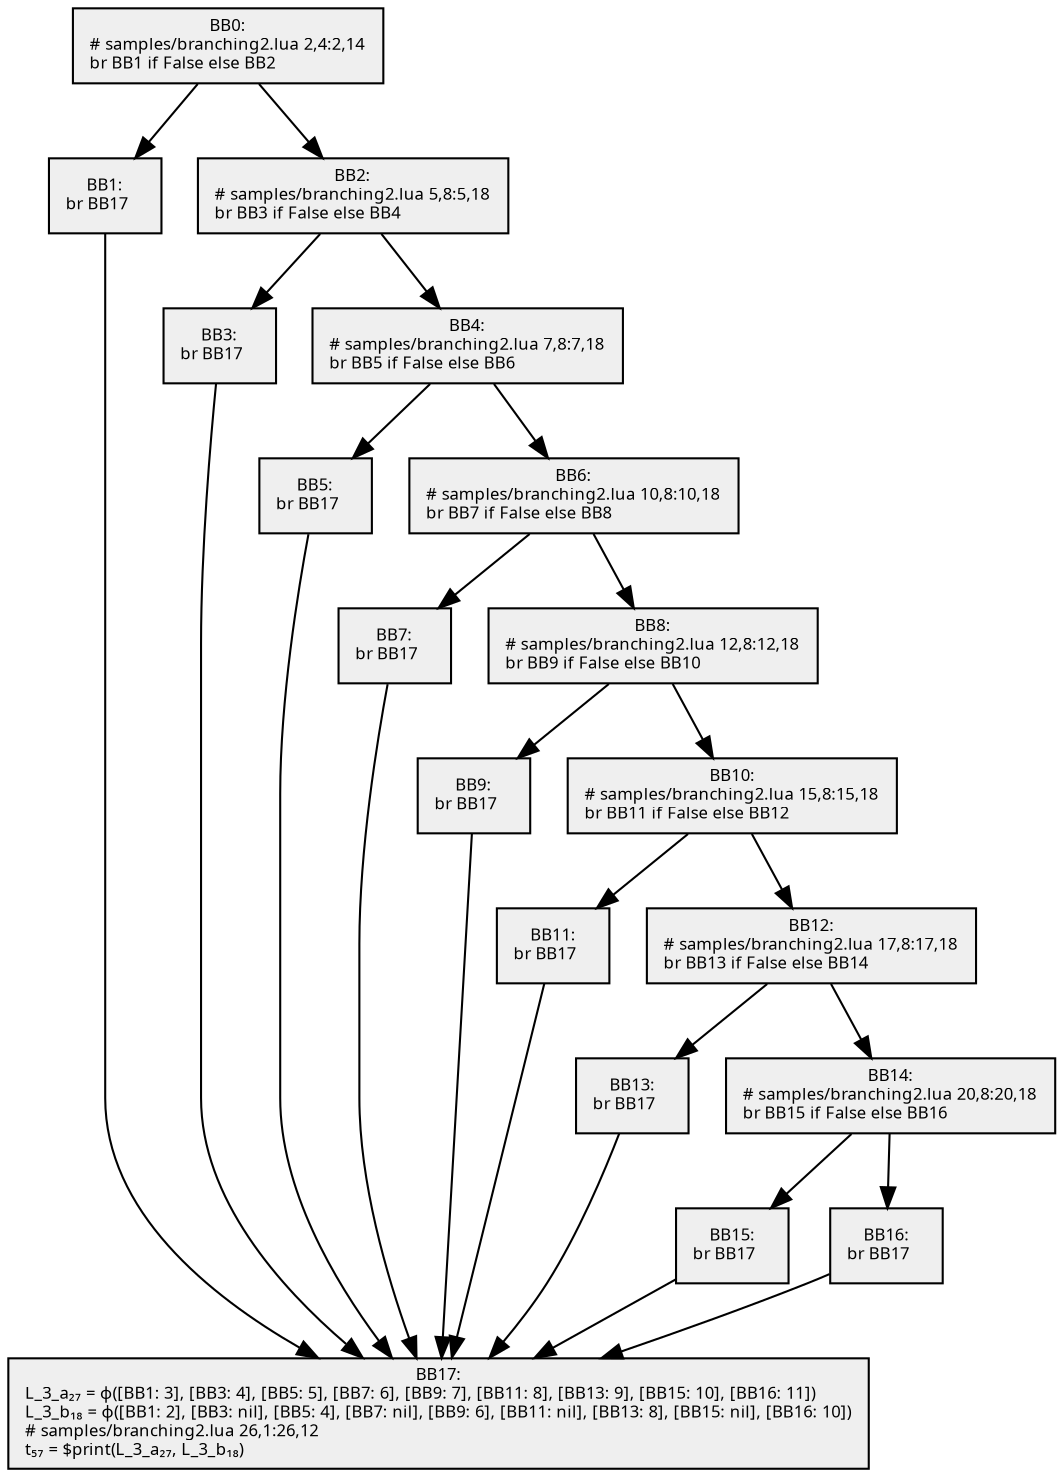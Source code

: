 digraph {
  node[shape=box style=filled fontsize=8 fontname="Cascadia Code" fillcolor="#efefef"];
  BB0 [label="BB0:\n# samples/branching2.lua 2,4:2,14\lbr BB1 if False else BB2\l"];
  BB1 [label="BB1:\nbr BB17\l"];
  BB2 [label="BB2:\n# samples/branching2.lua 5,8:5,18\lbr BB3 if False else BB4\l"];
  BB3 [label="BB3:\nbr BB17\l"];
  BB4 [label="BB4:\n# samples/branching2.lua 7,8:7,18\lbr BB5 if False else BB6\l"];
  BB5 [label="BB5:\nbr BB17\l"];
  BB6 [label="BB6:\n# samples/branching2.lua 10,8:10,18\lbr BB7 if False else BB8\l"];
  BB7 [label="BB7:\nbr BB17\l"];
  BB8 [label="BB8:\n# samples/branching2.lua 12,8:12,18\lbr BB9 if False else BB10\l"];
  BB9 [label="BB9:\nbr BB17\l"];
  BB10 [label="BB10:\n# samples/branching2.lua 15,8:15,18\lbr BB11 if False else BB12\l"];
  BB11 [label="BB11:\nbr BB17\l"];
  BB12 [label="BB12:\n# samples/branching2.lua 17,8:17,18\lbr BB13 if False else BB14\l"];
  BB13 [label="BB13:\nbr BB17\l"];
  BB14 [label="BB14:\n# samples/branching2.lua 20,8:20,18\lbr BB15 if False else BB16\l"];
  BB15 [label="BB15:\nbr BB17\l"];
  BB16 [label="BB16:\nbr BB17\l"];
  BB17 [label="BB17:\nL_3_a₂₇ = ϕ([BB1: 3], [BB3: 4], [BB5: 5], [BB7: 6], [BB9: 7], [BB11: 8], [BB13: 9], [BB15: 10], [BB16: 11])\lL_3_b₁₈ = ϕ([BB1: 2], [BB3: nil], [BB5: 4], [BB7: nil], [BB9: 6], [BB11: nil], [BB13: 8], [BB15: nil], [BB16: 10])\l# samples/branching2.lua 26,1:26,12\lt₅₇ = $print(L_3_a₂₇, L_3_b₁₈)\l"];

  BB0 -> BB1;
  BB0 -> BB2;
  BB2 -> BB3;
  BB2 -> BB4;
  BB4 -> BB5;
  BB4 -> BB6;
  BB6 -> BB7;
  BB6 -> BB8;
  BB8 -> BB9;
  BB8 -> BB10;
  BB10 -> BB11;
  BB10 -> BB12;
  BB12 -> BB13;
  BB12 -> BB14;
  BB14 -> BB15;
  BB14 -> BB16;
  BB1 -> BB17;
  BB3 -> BB17;
  BB5 -> BB17;
  BB7 -> BB17;
  BB9 -> BB17;
  BB11 -> BB17;
  BB13 -> BB17;
  BB15 -> BB17;
  BB16 -> BB17;
}
